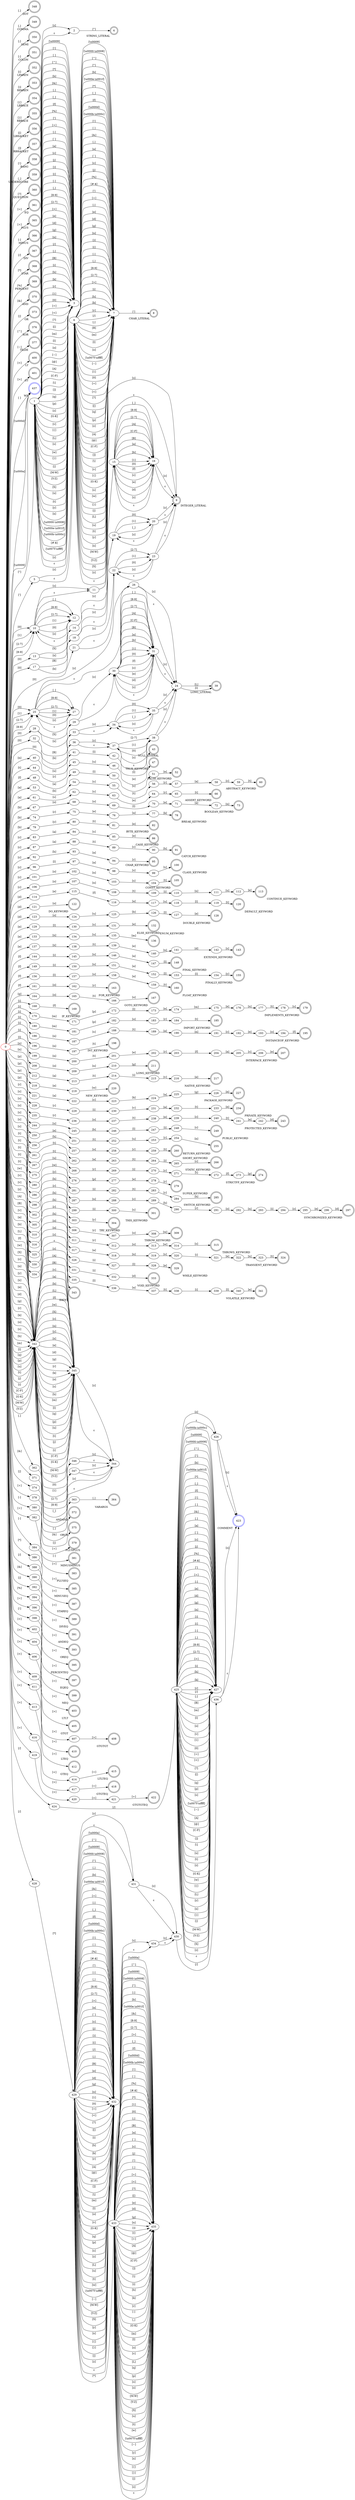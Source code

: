 digraph G{
rankdir = LR
0 [color=red]
4 [shape = doublecircle xlabel="STRING_LITERAL"]
8 [shape = doublecircle xlabel="CHAR_LITERAL"]
9 [shape = doublecircle xlabel="INTEGER_LITERAL"]
39 [shape = doublecircle xlabel="LONG_LITERAL"]
43 [shape = doublecircle xlabel="NULL_LITERAL"]
47 [shape = doublecircle xlabel="TRUE_KEYWORD"]
52 [shape = doublecircle xlabel="FALSE_KEYWORD"]
60 [shape = doublecircle xlabel="ABSTRACT_KEYWORD"]
66 [shape = doublecircle xlabel="ASSERT_KEYWORD"]
73 [shape = doublecircle xlabel="BOOLEAN_KEYWORD"]
78 [shape = doublecircle xlabel="BREAK_KEYWORD"]
82 [shape = doublecircle xlabel="BYTE_KEYWORD"]
86 [shape = doublecircle xlabel="CASE_KEYWORD"]
91 [shape = doublecircle xlabel="CATCH_KEYWORD"]
95 [shape = doublecircle xlabel="CHAR_KEYWORD"]
100 [shape = doublecircle xlabel="CLASS_KEYWORD"]
105 [shape = doublecircle xlabel="CONST_KEYWORD"]
113 [shape = doublecircle xlabel="CONTINUE_KEYWORD"]
120 [shape = doublecircle xlabel="DEFAULT_KEYWORD"]
122 [shape = doublecircle xlabel="DO_KEYWORD"]
128 [shape = doublecircle xlabel="DOUBLE_KEYWORD"]
132 [shape = doublecircle xlabel="ELSE_KEYWORD"]
136 [shape = doublecircle xlabel="ENUM_KEYWORD"]
143 [shape = doublecircle xlabel="EXTENDS_KEYWORD"]
148 [shape = doublecircle xlabel="FINAL_KEYWORD"]
155 [shape = doublecircle xlabel="FINALLY_KEYWORD"]
160 [shape = doublecircle xlabel="FLOAT_KEYWORD"]
163 [shape = doublecircle xlabel="FOR_KEYWORD"]
167 [shape = doublecircle xlabel="GOTO_KEYWORD"]
169 [shape = doublecircle xlabel="IF_KEYWORD"]
179 [shape = doublecircle xlabel="IMPLEMENTS_KEYWORD"]
185 [shape = doublecircle xlabel="IMPORT_KEYWORD"]
195 [shape = doublecircle xlabel="INSTANCEOF_KEYWORD"]
198 [shape = doublecircle xlabel="INT_KEYWORD"]
207 [shape = doublecircle xlabel="INTERFACE_KEYWORD"]
211 [shape = doublecircle xlabel="LONG_KEYWORD"]
217 [shape = doublecircle xlabel="NATIVE_KEYWORD"]
220 [shape = doublecircle xlabel="NEW_KEYWORD"]
227 [shape = doublecircle xlabel="PACKAGE_KEYWORD"]
234 [shape = doublecircle xlabel="PRIVATE_KEYWORD"]
243 [shape = doublecircle xlabel="PROTECTED_KEYWORD"]
249 [shape = doublecircle xlabel="PUBLIC_KEYWORD"]
255 [shape = doublecircle xlabel="RETURN_KEYWORD"]
260 [shape = doublecircle xlabel="SHORT_KEYWORD"]
266 [shape = doublecircle xlabel="STATIC_KEYWORD"]
274 [shape = doublecircle xlabel="STRICTFP_KEYWORD"]
279 [shape = doublecircle xlabel="SUPER_KEYWORD"]
285 [shape = doublecircle xlabel="SWITCH_KEYWORD"]
297 [shape = doublecircle xlabel="SYNCHRONIZED_KEYWORD"]
301 [shape = doublecircle xlabel="THIS_KEYWORD"]
304 [shape = doublecircle xlabel="TRY_KEYWORD"]
309 [shape = doublecircle xlabel="THROW_KEYWORD"]
315 [shape = doublecircle xlabel="THROWS_KEYWORD"]
324 [shape = doublecircle xlabel="TRANSIENT_KEYWORD"]
329 [shape = doublecircle xlabel="WHILE_KEYWORD"]
333 [shape = doublecircle xlabel="VOID_KEYWORD"]
341 [shape = doublecircle xlabel="VOLATILE_KEYWORD"]
343 [shape = doublecircle xlabel="IDENT"]
348 [shape = doublecircle xlabel="DOT"]
349 [shape = doublecircle xlabel="COMMA"]
350 [shape = doublecircle xlabel="SEMI"]
351 [shape = doublecircle xlabel="COLON"]
352 [shape = doublecircle xlabel="LPAREN"]
353 [shape = doublecircle xlabel="RPAREN"]
354 [shape = doublecircle xlabel="LBRACE"]
355 [shape = doublecircle xlabel="RBRACE"]
356 [shape = doublecircle xlabel="LBRACKET"]
357 [shape = doublecircle xlabel="RBRACKET"]
358 [shape = doublecircle xlabel="BANG"]
359 [shape = doublecircle xlabel="UNDERSCORE"]
360 [shape = doublecircle xlabel="QUESTION"]
361 [shape = doublecircle xlabel="EQ"]
364 [shape = doublecircle xlabel="VARARGS"]
365 [shape = doublecircle xlabel="PLUS"]
366 [shape = doublecircle xlabel="MINUS"]
367 [shape = doublecircle xlabel="DIV"]
368 [shape = doublecircle xlabel="STAR"]
369 [shape = doublecircle xlabel="PERCENT"]
370 [shape = doublecircle xlabel="AND"]
372 [shape = doublecircle xlabel="ANDAND"]
373 [shape = doublecircle xlabel="OR"]
375 [shape = doublecircle xlabel="OROR"]
376 [shape = doublecircle xlabel="XOR"]
377 [shape = doublecircle xlabel="TILDE"]
379 [shape = doublecircle xlabel="PLUSPLUS"]
381 [shape = doublecircle xlabel="MINUSMINUS"]
383 [shape = doublecircle xlabel="PLUSEQ"]
385 [shape = doublecircle xlabel="MINUSEQ"]
387 [shape = doublecircle xlabel="STAREQ"]
389 [shape = doublecircle xlabel="DIVEQ"]
391 [shape = doublecircle xlabel="ANDEQ"]
393 [shape = doublecircle xlabel="OREQ"]
395 [shape = doublecircle xlabel="PERCENTEQ"]
397 [shape = doublecircle xlabel="EQEQ"]
399 [shape = doublecircle xlabel="NEQ"]
400 [shape = doublecircle xlabel="LT"]
401 [shape = doublecircle xlabel="GT"]
403 [shape = doublecircle xlabel="LTLT"]
405 [shape = doublecircle xlabel="GTGT"]
408 [shape = doublecircle xlabel="GTGTGT"]
410 [shape = doublecircle xlabel="LTEQ"]
412 [shape = doublecircle xlabel="GTEQ"]
415 [shape = doublecircle xlabel="LTLTEQ"]
418 [shape = doublecircle xlabel="GTGTEQ"]
422 [shape = doublecircle xlabel="GTGTGTEQ"]
423 [shape = doublecircle xlabel="COMMENT"]
423 [color=blue xlabel="COMMENT"]
437 [shape = doublecircle xlabel="WS"]
437 [color=blue xlabel="WS"]
0 -> 1 [label="[\"]"]
0 -> 5 [label="[']"]
0 -> 10 [label="[0]"]
0 -> 10 [label="[1]"]
0 -> 10 [label="[2-7]"]
0 -> 10 [label="[8-9]"]
0 -> 13 [label="[0]"]
0 -> 17 [label="[0]"]
0 -> 21 [label="[0]"]
0 -> 25 [label="[0]"]
0 -> 25 [label="[1]"]
0 -> 25 [label="[2-7]"]
0 -> 25 [label="[8-9]"]
0 -> 28 [label="[0]"]
0 -> 32 [label="[0]"]
0 -> 36 [label="[0]"]
0 -> 40 [label="[n]"]
0 -> 44 [label="[t]"]
0 -> 48 [label="[f]"]
0 -> 53 [label="[a]"]
0 -> 61 [label="[a]"]
0 -> 67 [label="[b]"]
0 -> 74 [label="[b]"]
0 -> 79 [label="[b]"]
0 -> 83 [label="[c]"]
0 -> 87 [label="[c]"]
0 -> 92 [label="[c]"]
0 -> 96 [label="[c]"]
0 -> 101 [label="[c]"]
0 -> 106 [label="[c]"]
0 -> 114 [label="[d]"]
0 -> 121 [label="[d]"]
0 -> 123 [label="[d]"]
0 -> 129 [label="[e]"]
0 -> 133 [label="[e]"]
0 -> 137 [label="[e]"]
0 -> 144 [label="[f]"]
0 -> 149 [label="[f]"]
0 -> 156 [label="[f]"]
0 -> 161 [label="[f]"]
0 -> 164 [label="[g]"]
0 -> 168 [label="[i]"]
0 -> 170 [label="[i]"]
0 -> 180 [label="[i]"]
0 -> 186 [label="[i]"]
0 -> 196 [label="[i]"]
0 -> 199 [label="[i]"]
0 -> 208 [label="[l]"]
0 -> 212 [label="[n]"]
0 -> 218 [label="[n]"]
0 -> 221 [label="[p]"]
0 -> 228 [label="[p]"]
0 -> 235 [label="[p]"]
0 -> 244 [label="[p]"]
0 -> 250 [label="[r]"]
0 -> 256 [label="[s]"]
0 -> 261 [label="[s]"]
0 -> 267 [label="[s]"]
0 -> 275 [label="[s]"]
0 -> 280 [label="[s]"]
0 -> 286 [label="[s]"]
0 -> 298 [label="[t]"]
0 -> 302 [label="[t]"]
0 -> 305 [label="[t]"]
0 -> 310 [label="[t]"]
0 -> 316 [label="[t]"]
0 -> 325 [label="[w]"]
0 -> 330 [label="[v]"]
0 -> 334 [label="[v]"]
0 -> 342 [label="[z]"]
0 -> 342 [label="[A]"]
0 -> 342 [label="[B]"]
0 -> 342 [label="[v]"]
0 -> 342 [label="[a]"]
0 -> 342 [label="[b]"]
0 -> 342 [label="[L]"]
0 -> 342 [label="[f]"]
0 -> 342 [label="[w]"]
0 -> 342 [label="[X]"]
0 -> 342 [label="[c]"]
0 -> 342 [label="[n]"]
0 -> 342 [label="[y]"]
0 -> 342 [label="[x]"]
0 -> 342 [label="[e]"]
0 -> 342 [label="[d]"]
0 -> 342 [label="[g]"]
0 -> 342 [label="[r]"]
0 -> 342 [label="[k]"]
0 -> 342 [label="[o]"]
0 -> 342 [label="[s]"]
0 -> 342 [label="[h]"]
0 -> 342 [label="[m]"]
0 -> 342 [label="[l]"]
0 -> 342 [label="[q]"]
0 -> 342 [label="[p]"]
0 -> 342 [label="[u]"]
0 -> 342 [label="[t]"]
0 -> 342 [label="[j]"]
0 -> 342 [label="[i]"]
0 -> 342 [label="[C-F]"]
0 -> 342 [label="[G-K]"]
0 -> 342 [label="[M-W]"]
0 -> 342 [label="[Y-Z]"]
0 -> 348 [label="[.]"]
0 -> 349 [label="[,]"]
0 -> 350 [label="[;]"]
0 -> 351 [label="[:]"]
0 -> 352 [label="[(]"]
0 -> 353 [label="[)]"]
0 -> 354 [label="[{]"]
0 -> 355 [label="[}]"]
0 -> 356 [label="[[]"]
0 -> 357 [label="[]]"]
0 -> 358 [label="[!]"]
0 -> 359 [label="[_]"]
0 -> 360 [label="[?]"]
0 -> 361 [label="[=]"]
0 -> 362 [label="[.]"]
0 -> 365 [label="[+]"]
0 -> 366 [label="[-]"]
0 -> 367 [label="[/]"]
0 -> 368 [label="[*]"]
0 -> 369 [label="[%]"]
0 -> 370 [label="[&]"]
0 -> 371 [label="[&]"]
0 -> 373 [label="[|]"]
0 -> 374 [label="[|]"]
0 -> 376 [label="[^]"]
0 -> 377 [label="[~]"]
0 -> 378 [label="[+]"]
0 -> 380 [label="[-]"]
0 -> 382 [label="[+]"]
0 -> 384 [label="[-]"]
0 -> 386 [label="[*]"]
0 -> 388 [label="[/]"]
0 -> 390 [label="[&]"]
0 -> 392 [label="[|]"]
0 -> 394 [label="[%]"]
0 -> 396 [label="[=]"]
0 -> 398 [label="[!]"]
0 -> 400 [label="[<]"]
0 -> 401 [label="[>]"]
0 -> 402 [label="[<]"]
0 -> 404 [label="[>]"]
0 -> 406 [label="[>]"]
0 -> 409 [label="[<]"]
0 -> 411 [label="[>]"]
0 -> 413 [label="[<]"]
0 -> 416 [label="[>]"]
0 -> 419 [label="[>]"]
0 -> 424 [label="[/]"]
0 -> 428 [label="[/]"]
0 -> 437 [label="[ ]"]
0 -> 437 [label="[\\u000d]"]
0 -> 437 [label="[\\u000a]"]
0 -> 437 [label="[\\u0009]"]
1 -> 2 [label="[z]"]
1 -> 3 [label="[\\u0009]"]
1 -> 3 [label="[!]"]
1 -> 3 [label="[ ]"]
1 -> 3 [label="[^]"]
1 -> 3 [label="[*]"]
1 -> 3 [label="[b]"]
1 -> 3 [label="[&]"]
1 -> 3 [label="[.]"]
1 -> 3 [label="[_]"]
1 -> 3 [label="[f]"]
1 -> 3 [label="[%]"]
1 -> 3 [label="[']"]
1 -> 3 [label="[+]"]
1 -> 3 [label="[:]"]
1 -> 3 [label="[`]"]
1 -> 3 [label="[a]"]
1 -> 3 [label="[c]"]
1 -> 3 [label="[j]"]
1 -> 3 [label="[)]"]
1 -> 3 [label="[(]"]
1 -> 3 [label="[-]"]
1 -> 3 [label="[,]"]
1 -> 3 [label="[8-9]"]
1 -> 3 [label="[2-7]"]
1 -> 3 [label="[>]"]
1 -> 3 [label="[e]"]
1 -> 3 [label="[d]"]
1 -> 3 [label="[g]"]
1 -> 3 [label="[n]"]
1 -> 3 [label="[/]"]
1 -> 3 [label="[;]"]
1 -> 3 [label="[B]"]
1 -> 3 [label="[i]"]
1 -> 3 [label="[h]"]
1 -> 3 [label="[k]"]
1 -> 3 [label="[r]"]
1 -> 3 [label="[1]"]
1 -> 3 [label="[0]"]
1 -> 3 [label="[=]"]
1 -> 3 [label="[<]"]
1 -> 3 [label="[?]"]
1 -> 3 [label="[[]"]
1 -> 3 [label="[m]"]
1 -> 3 [label="[l]"]
1 -> 3 [label="[o]"]
1 -> 3 [label="[~]"]
1 -> 3 [label="[@]"]
1 -> 3 [label="[A]"]
1 -> 3 [label="[C-F]"]
1 -> 3 [label="[\\]"]
1 -> 3 [label="[]]"]
1 -> 3 [label="[q]"]
1 -> 3 [label="[p]"]
1 -> 3 [label="[z]"]
1 -> 3 [label="[G-K]"]
1 -> 3 [label="[v]"]
1 -> 3 [label="[{]"]
1 -> 3 [label="[L]"]
1 -> 3 [label="[s]"]
1 -> 3 [label="[w]"]
1 -> 3 [label="[}]"]
1 -> 3 [label="[|]"]
1 -> 3 [label="[M-W]"]
1 -> 3 [label="[Y-Z]"]
1 -> 3 [label="[X]"]
1 -> 3 [label="[u]"]
1 -> 3 [label="[t]"]
1 -> 3 [label="[y]"]
1 -> 3 [label="[x]"]
1 -> 3 [label="[\\u0000-\\u0008]"]
1 -> 3 [label="[\\u000e-\\u001f]"]
1 -> 3 [label="[\\u000b-\\u000c]"]
1 -> 3 [label="[#-$]"]
1 -> 3 [label="[\\u007f-\\uffff]"]
1 -> 2 [label="ε"]
2 -> 4 [label="[\"]"]
3 -> 1 [label="[z]"]
3 -> 1 [label="ε"]
5 -> 6 [label="[z]"]
5 -> 6 [label="ε"]
6 -> 7 [label="[\\u0009]"]
6 -> 7 [label="[\\u0000-\\u0008]"]
6 -> 7 [label="[^]"]
6 -> 7 [label="[\"]"]
6 -> 7 [label="[b]"]
6 -> 7 [label="[\\u000e-\\u001f]"]
6 -> 7 [label="[*]"]
6 -> 7 [label="[_]"]
6 -> 7 [label="[f]"]
6 -> 7 [label="[\\u000d]"]
6 -> 7 [label="[\\u000b-\\u000c]"]
6 -> 7 [label="[!]"]
6 -> 7 [label="[ ]"]
6 -> 7 [label="[&]"]
6 -> 7 [label="[.]"]
6 -> 7 [label="[a]"]
6 -> 7 [label="[`]"]
6 -> 7 [label="[c]"]
6 -> 7 [label="[j]"]
6 -> 7 [label="[%]"]
6 -> 7 [label="[#-$]"]
6 -> 7 [label="[']"]
6 -> 7 [label="[+]"]
6 -> 7 [label="[:]"]
6 -> 7 [label="[e]"]
6 -> 7 [label="[d]"]
6 -> 7 [label="[g]"]
6 -> 7 [label="[n]"]
6 -> 7 [label="[)]"]
6 -> 7 [label="[(]"]
6 -> 7 [label="[-]"]
6 -> 7 [label="[,]"]
6 -> 7 [label="[8-9]"]
6 -> 7 [label="[2-7]"]
6 -> 7 [label="[>]"]
6 -> 7 [label="[i]"]
6 -> 7 [label="[h]"]
6 -> 7 [label="[k]"]
6 -> 7 [label="[r]"]
6 -> 7 [label="[/]"]
6 -> 7 [label="[;]"]
6 -> 7 [label="[B]"]
6 -> 7 [label="[m]"]
6 -> 7 [label="[l]"]
6 -> 7 [label="[o]"]
6 -> 7 [label="[\\u007f-\\uffff]"]
6 -> 7 [label="[~]"]
6 -> 7 [label="[1]"]
6 -> 7 [label="[0]"]
6 -> 7 [label="[=]"]
6 -> 7 [label="[<]"]
6 -> 7 [label="[?]"]
6 -> 7 [label="[[]"]
6 -> 7 [label="[q]"]
6 -> 7 [label="[p]"]
6 -> 7 [label="[z]"]
6 -> 7 [label="[A]"]
6 -> 7 [label="[@]"]
6 -> 7 [label="[C-F]"]
6 -> 7 [label="[]]"]
6 -> 7 [label="[\\]"]
6 -> 7 [label="[v]"]
6 -> 7 [label="[{]"]
6 -> 7 [label="[G-K]"]
6 -> 7 [label="[s]"]
6 -> 7 [label="[w]"]
6 -> 7 [label="[}]"]
6 -> 7 [label="[|]"]
6 -> 7 [label="[L]"]
6 -> 7 [label="[u]"]
6 -> 7 [label="[t]"]
6 -> 7 [label="[y]"]
6 -> 7 [label="[x]"]
6 -> 7 [label="[M-W]"]
6 -> 7 [label="[Y-Z]"]
6 -> 7 [label="[X]"]
7 -> 6 [label="[z]"]
7 -> 8 [label="[']"]
7 -> 6 [label="ε"]
10 -> 11 [label="[z]"]
10 -> 12 [label="[_]"]
10 -> 12 [label="[8-9]"]
10 -> 12 [label="[2-7]"]
10 -> 12 [label="[1]"]
10 -> 12 [label="[0]"]
10 -> 11 [label="ε"]
11 -> 9 [label="[z]"]
11 -> 9 [label="ε"]
12 -> 10 [label="[z]"]
12 -> 10 [label="ε"]
13 -> 14 [label="[X]"]
13 -> 14 [label="[x]"]
14 -> 15 [label="[z]"]
14 -> 15 [label="ε"]
15 -> 16 [label="[_]"]
15 -> 16 [label="[8-9]"]
15 -> 16 [label="[2-7]"]
15 -> 16 [label="[A]"]
15 -> 16 [label="[C-F]"]
15 -> 16 [label="[B]"]
15 -> 16 [label="[a]"]
15 -> 16 [label="[b]"]
15 -> 16 [label="[1]"]
15 -> 16 [label="[0]"]
15 -> 16 [label="[f]"]
15 -> 16 [label="[c]"]
15 -> 16 [label="[e]"]
15 -> 16 [label="[d]"]
16 -> 15 [label="[z]"]
16 -> 9 [label="[z]"]
16 -> 9 [label="ε"]
16 -> 15 [label="ε"]
17 -> 18 [label="[B]"]
17 -> 18 [label="[b]"]
18 -> 19 [label="[z]"]
18 -> 19 [label="ε"]
19 -> 20 [label="[0]"]
19 -> 20 [label="[1]"]
19 -> 20 [label="[_]"]
20 -> 19 [label="[z]"]
20 -> 9 [label="[z]"]
20 -> 19 [label="ε"]
20 -> 9 [label="ε"]
21 -> 22 [label="[z]"]
21 -> 22 [label="ε"]
22 -> 23 [label="[2-7]"]
22 -> 23 [label="[1]"]
22 -> 23 [label="[0]"]
23 -> 22 [label="[z]"]
23 -> 9 [label="[z]"]
23 -> 22 [label="ε"]
23 -> 9 [label="ε"]
24 -> 39 [label="[L]"]
24 -> 39 [label="[l]"]
25 -> 26 [label="[z]"]
25 -> 27 [label="[_]"]
25 -> 27 [label="[8-9]"]
25 -> 27 [label="[2-7]"]
25 -> 27 [label="[1]"]
25 -> 27 [label="[0]"]
25 -> 26 [label="ε"]
26 -> 24 [label="[z]"]
26 -> 24 [label="ε"]
27 -> 25 [label="[z]"]
27 -> 25 [label="ε"]
28 -> 29 [label="[X]"]
28 -> 29 [label="[x]"]
29 -> 30 [label="[z]"]
29 -> 30 [label="ε"]
30 -> 31 [label="[_]"]
30 -> 31 [label="[8-9]"]
30 -> 31 [label="[2-7]"]
30 -> 31 [label="[A]"]
30 -> 31 [label="[C-F]"]
30 -> 31 [label="[B]"]
30 -> 31 [label="[a]"]
30 -> 31 [label="[b]"]
30 -> 31 [label="[1]"]
30 -> 31 [label="[0]"]
30 -> 31 [label="[f]"]
30 -> 31 [label="[c]"]
30 -> 31 [label="[e]"]
30 -> 31 [label="[d]"]
31 -> 30 [label="[z]"]
31 -> 24 [label="[z]"]
31 -> 24 [label="ε"]
31 -> 30 [label="ε"]
32 -> 33 [label="[B]"]
32 -> 33 [label="[b]"]
33 -> 34 [label="[z]"]
33 -> 34 [label="ε"]
34 -> 35 [label="[0]"]
34 -> 35 [label="[1]"]
34 -> 35 [label="[_]"]
35 -> 34 [label="[z]"]
35 -> 24 [label="[z]"]
35 -> 34 [label="ε"]
35 -> 24 [label="ε"]
36 -> 37 [label="[z]"]
36 -> 37 [label="ε"]
37 -> 38 [label="[2-7]"]
37 -> 38 [label="[1]"]
37 -> 38 [label="[0]"]
38 -> 37 [label="[z]"]
38 -> 24 [label="[z]"]
38 -> 37 [label="ε"]
38 -> 24 [label="ε"]
40 -> 41 [label="[u]"]
41 -> 42 [label="[l]"]
42 -> 43 [label="[l]"]
44 -> 45 [label="[r]"]
45 -> 46 [label="[u]"]
46 -> 47 [label="[e]"]
48 -> 49 [label="[a]"]
49 -> 50 [label="[l]"]
50 -> 51 [label="[s]"]
51 -> 52 [label="[e]"]
53 -> 54 [label="[b]"]
54 -> 55 [label="[s]"]
55 -> 56 [label="[t]"]
56 -> 57 [label="[r]"]
57 -> 58 [label="[a]"]
58 -> 59 [label="[c]"]
59 -> 60 [label="[t]"]
61 -> 62 [label="[s]"]
62 -> 63 [label="[s]"]
63 -> 64 [label="[e]"]
64 -> 65 [label="[r]"]
65 -> 66 [label="[t]"]
67 -> 68 [label="[o]"]
68 -> 69 [label="[o]"]
69 -> 70 [label="[l]"]
70 -> 71 [label="[e]"]
71 -> 72 [label="[a]"]
72 -> 73 [label="[n]"]
74 -> 75 [label="[r]"]
75 -> 76 [label="[e]"]
76 -> 77 [label="[a]"]
77 -> 78 [label="[k]"]
79 -> 80 [label="[y]"]
80 -> 81 [label="[t]"]
81 -> 82 [label="[e]"]
83 -> 84 [label="[a]"]
84 -> 85 [label="[s]"]
85 -> 86 [label="[e]"]
87 -> 88 [label="[a]"]
88 -> 89 [label="[t]"]
89 -> 90 [label="[c]"]
90 -> 91 [label="[h]"]
92 -> 93 [label="[h]"]
93 -> 94 [label="[a]"]
94 -> 95 [label="[r]"]
96 -> 97 [label="[l]"]
97 -> 98 [label="[a]"]
98 -> 99 [label="[s]"]
99 -> 100 [label="[s]"]
101 -> 102 [label="[o]"]
102 -> 103 [label="[n]"]
103 -> 104 [label="[s]"]
104 -> 105 [label="[t]"]
106 -> 107 [label="[o]"]
107 -> 108 [label="[n]"]
108 -> 109 [label="[t]"]
109 -> 110 [label="[i]"]
110 -> 111 [label="[n]"]
111 -> 112 [label="[u]"]
112 -> 113 [label="[e]"]
114 -> 115 [label="[e]"]
115 -> 116 [label="[f]"]
116 -> 117 [label="[a]"]
117 -> 118 [label="[u]"]
118 -> 119 [label="[l]"]
119 -> 120 [label="[t]"]
121 -> 122 [label="[o]"]
123 -> 124 [label="[o]"]
124 -> 125 [label="[u]"]
125 -> 126 [label="[b]"]
126 -> 127 [label="[l]"]
127 -> 128 [label="[e]"]
129 -> 130 [label="[l]"]
130 -> 131 [label="[s]"]
131 -> 132 [label="[e]"]
133 -> 134 [label="[n]"]
134 -> 135 [label="[u]"]
135 -> 136 [label="[m]"]
137 -> 138 [label="[x]"]
138 -> 139 [label="[t]"]
139 -> 140 [label="[e]"]
140 -> 141 [label="[n]"]
141 -> 142 [label="[d]"]
142 -> 143 [label="[s]"]
144 -> 145 [label="[i]"]
145 -> 146 [label="[n]"]
146 -> 147 [label="[a]"]
147 -> 148 [label="[l]"]
149 -> 150 [label="[i]"]
150 -> 151 [label="[n]"]
151 -> 152 [label="[a]"]
152 -> 153 [label="[l]"]
153 -> 154 [label="[l]"]
154 -> 155 [label="[y]"]
156 -> 157 [label="[l]"]
157 -> 158 [label="[o]"]
158 -> 159 [label="[a]"]
159 -> 160 [label="[t]"]
161 -> 162 [label="[o]"]
162 -> 163 [label="[r]"]
164 -> 165 [label="[o]"]
165 -> 166 [label="[t]"]
166 -> 167 [label="[o]"]
168 -> 169 [label="[f]"]
170 -> 171 [label="[m]"]
171 -> 172 [label="[p]"]
172 -> 173 [label="[l]"]
173 -> 174 [label="[e]"]
174 -> 175 [label="[m]"]
175 -> 176 [label="[e]"]
176 -> 177 [label="[n]"]
177 -> 178 [label="[t]"]
178 -> 179 [label="[s]"]
180 -> 181 [label="[m]"]
181 -> 182 [label="[p]"]
182 -> 183 [label="[o]"]
183 -> 184 [label="[r]"]
184 -> 185 [label="[t]"]
186 -> 187 [label="[n]"]
187 -> 188 [label="[s]"]
188 -> 189 [label="[t]"]
189 -> 190 [label="[a]"]
190 -> 191 [label="[n]"]
191 -> 192 [label="[c]"]
192 -> 193 [label="[e]"]
193 -> 194 [label="[o]"]
194 -> 195 [label="[f]"]
196 -> 197 [label="[n]"]
197 -> 198 [label="[t]"]
199 -> 200 [label="[n]"]
200 -> 201 [label="[t]"]
201 -> 202 [label="[e]"]
202 -> 203 [label="[r]"]
203 -> 204 [label="[f]"]
204 -> 205 [label="[a]"]
205 -> 206 [label="[c]"]
206 -> 207 [label="[e]"]
208 -> 209 [label="[o]"]
209 -> 210 [label="[n]"]
210 -> 211 [label="[g]"]
212 -> 213 [label="[a]"]
213 -> 214 [label="[t]"]
214 -> 215 [label="[i]"]
215 -> 216 [label="[v]"]
216 -> 217 [label="[e]"]
218 -> 219 [label="[e]"]
219 -> 220 [label="[w]"]
221 -> 222 [label="[a]"]
222 -> 223 [label="[c]"]
223 -> 224 [label="[k]"]
224 -> 225 [label="[a]"]
225 -> 226 [label="[g]"]
226 -> 227 [label="[e]"]
228 -> 229 [label="[r]"]
229 -> 230 [label="[i]"]
230 -> 231 [label="[v]"]
231 -> 232 [label="[a]"]
232 -> 233 [label="[t]"]
233 -> 234 [label="[e]"]
235 -> 236 [label="[r]"]
236 -> 237 [label="[o]"]
237 -> 238 [label="[t]"]
238 -> 239 [label="[e]"]
239 -> 240 [label="[c]"]
240 -> 241 [label="[t]"]
241 -> 242 [label="[e]"]
242 -> 243 [label="[d]"]
244 -> 245 [label="[u]"]
245 -> 246 [label="[b]"]
246 -> 247 [label="[l]"]
247 -> 248 [label="[i]"]
248 -> 249 [label="[c]"]
250 -> 251 [label="[e]"]
251 -> 252 [label="[t]"]
252 -> 253 [label="[u]"]
253 -> 254 [label="[r]"]
254 -> 255 [label="[n]"]
256 -> 257 [label="[h]"]
257 -> 258 [label="[o]"]
258 -> 259 [label="[r]"]
259 -> 260 [label="[t]"]
261 -> 262 [label="[t]"]
262 -> 263 [label="[a]"]
263 -> 264 [label="[t]"]
264 -> 265 [label="[i]"]
265 -> 266 [label="[c]"]
267 -> 268 [label="[t]"]
268 -> 269 [label="[r]"]
269 -> 270 [label="[i]"]
270 -> 271 [label="[c]"]
271 -> 272 [label="[t]"]
272 -> 273 [label="[f]"]
273 -> 274 [label="[p]"]
275 -> 276 [label="[u]"]
276 -> 277 [label="[p]"]
277 -> 278 [label="[e]"]
278 -> 279 [label="[r]"]
280 -> 281 [label="[w]"]
281 -> 282 [label="[i]"]
282 -> 283 [label="[t]"]
283 -> 284 [label="[c]"]
284 -> 285 [label="[h]"]
286 -> 287 [label="[y]"]
287 -> 288 [label="[n]"]
288 -> 289 [label="[c]"]
289 -> 290 [label="[h]"]
290 -> 291 [label="[r]"]
291 -> 292 [label="[o]"]
292 -> 293 [label="[n]"]
293 -> 294 [label="[i]"]
294 -> 295 [label="[z]"]
295 -> 296 [label="[e]"]
296 -> 297 [label="[d]"]
298 -> 299 [label="[h]"]
299 -> 300 [label="[i]"]
300 -> 301 [label="[s]"]
302 -> 303 [label="[r]"]
303 -> 304 [label="[y]"]
305 -> 306 [label="[h]"]
306 -> 307 [label="[r]"]
307 -> 308 [label="[o]"]
308 -> 309 [label="[w]"]
310 -> 311 [label="[h]"]
311 -> 312 [label="[r]"]
312 -> 313 [label="[o]"]
313 -> 314 [label="[w]"]
314 -> 315 [label="[s]"]
316 -> 317 [label="[r]"]
317 -> 318 [label="[a]"]
318 -> 319 [label="[n]"]
319 -> 320 [label="[s]"]
320 -> 321 [label="[i]"]
321 -> 322 [label="[e]"]
322 -> 323 [label="[n]"]
323 -> 324 [label="[t]"]
325 -> 326 [label="[h]"]
326 -> 327 [label="[i]"]
327 -> 328 [label="[l]"]
328 -> 329 [label="[e]"]
330 -> 331 [label="[o]"]
331 -> 332 [label="[i]"]
332 -> 333 [label="[d]"]
334 -> 335 [label="[o]"]
335 -> 336 [label="[l]"]
336 -> 337 [label="[a]"]
337 -> 338 [label="[t]"]
338 -> 339 [label="[i]"]
339 -> 340 [label="[l]"]
340 -> 341 [label="[e]"]
342 -> 343 [label="[z]"]
342 -> 345 [label="[z]"]
342 -> 345 [label="[A]"]
342 -> 345 [label="[B]"]
342 -> 345 [label="[v]"]
342 -> 345 [label="[a]"]
342 -> 345 [label="[b]"]
342 -> 345 [label="[L]"]
342 -> 345 [label="[f]"]
342 -> 345 [label="[w]"]
342 -> 345 [label="[X]"]
342 -> 345 [label="[c]"]
342 -> 345 [label="[n]"]
342 -> 345 [label="[y]"]
342 -> 345 [label="[x]"]
342 -> 345 [label="[e]"]
342 -> 345 [label="[d]"]
342 -> 345 [label="[g]"]
342 -> 345 [label="[r]"]
342 -> 345 [label="[k]"]
342 -> 345 [label="[o]"]
342 -> 345 [label="[s]"]
342 -> 345 [label="[h]"]
342 -> 345 [label="[m]"]
342 -> 345 [label="[l]"]
342 -> 345 [label="[q]"]
342 -> 345 [label="[p]"]
342 -> 345 [label="[u]"]
342 -> 345 [label="[t]"]
342 -> 345 [label="[j]"]
342 -> 345 [label="[i]"]
342 -> 345 [label="[C-F]"]
342 -> 345 [label="[G-K]"]
342 -> 345 [label="[M-W]"]
342 -> 345 [label="[Y-Z]"]
342 -> 346 [label="[0]"]
342 -> 346 [label="[1]"]
342 -> 346 [label="[2-7]"]
342 -> 346 [label="[8-9]"]
342 -> 347 [label="[_]"]
342 -> 343 [label="ε"]
344 -> 342 [label="[z]"]
344 -> 342 [label="ε"]
345 -> 344 [label="[z]"]
345 -> 344 [label="ε"]
346 -> 344 [label="[z]"]
346 -> 344 [label="ε"]
347 -> 344 [label="[z]"]
347 -> 344 [label="ε"]
362 -> 363 [label="[.]"]
363 -> 364 [label="[.]"]
371 -> 372 [label="[&]"]
374 -> 375 [label="[|]"]
378 -> 379 [label="[+]"]
380 -> 381 [label="[-]"]
382 -> 383 [label="[=]"]
384 -> 385 [label="[=]"]
386 -> 387 [label="[=]"]
388 -> 389 [label="[=]"]
390 -> 391 [label="[=]"]
392 -> 393 [label="[=]"]
394 -> 395 [label="[=]"]
396 -> 397 [label="[=]"]
398 -> 399 [label="[=]"]
402 -> 403 [label="[<]"]
404 -> 405 [label="[>]"]
406 -> 407 [label="[>]"]
407 -> 408 [label="[>]"]
409 -> 410 [label="[=]"]
411 -> 412 [label="[=]"]
413 -> 414 [label="[<]"]
414 -> 415 [label="[=]"]
416 -> 417 [label="[>]"]
417 -> 418 [label="[=]"]
419 -> 420 [label="[>]"]
420 -> 421 [label="[>]"]
421 -> 422 [label="[=]"]
424 -> 425 [label="[/]"]
425 -> 426 [label="[z]"]
425 -> 427 [label="[\\u000b-\\u000c]"]
425 -> 427 [label="[\\u0009]"]
425 -> 427 [label="[\\u0000-\\u0008]"]
425 -> 427 [label="[^]"]
425 -> 427 [label="[\"]"]
425 -> 427 [label="[b]"]
425 -> 427 [label="[\\u000e-\\u001f]"]
425 -> 427 [label="[*]"]
425 -> 427 [label="[_]"]
425 -> 427 [label="[f]"]
425 -> 427 [label="[!]"]
425 -> 427 [label="[ ]"]
425 -> 427 [label="[&]"]
425 -> 427 [label="[.]"]
425 -> 427 [label="[a]"]
425 -> 427 [label="[`]"]
425 -> 427 [label="[c]"]
425 -> 427 [label="[j]"]
425 -> 427 [label="[%]"]
425 -> 427 [label="[#-$]"]
425 -> 427 [label="[']"]
425 -> 427 [label="[+]"]
425 -> 427 [label="[:]"]
425 -> 427 [label="[e]"]
425 -> 427 [label="[d]"]
425 -> 427 [label="[g]"]
425 -> 427 [label="[n]"]
425 -> 427 [label="[)]"]
425 -> 427 [label="[(]"]
425 -> 427 [label="[-]"]
425 -> 427 [label="[,]"]
425 -> 427 [label="[8-9]"]
425 -> 427 [label="[2-7]"]
425 -> 427 [label="[>]"]
425 -> 427 [label="[i]"]
425 -> 427 [label="[h]"]
425 -> 427 [label="[k]"]
425 -> 427 [label="[r]"]
425 -> 427 [label="[/]"]
425 -> 427 [label="[;]"]
425 -> 427 [label="[B]"]
425 -> 427 [label="[m]"]
425 -> 427 [label="[l]"]
425 -> 427 [label="[o]"]
425 -> 427 [label="[v]"]
425 -> 427 [label="[1]"]
425 -> 427 [label="[0]"]
425 -> 427 [label="[=]"]
425 -> 427 [label="[<]"]
425 -> 427 [label="[?]"]
425 -> 427 [label="[[]"]
425 -> 427 [label="[q]"]
425 -> 427 [label="[p]"]
425 -> 427 [label="[s]"]
425 -> 427 [label="[\\u007f-\\uffff]"]
425 -> 427 [label="[~]"]
425 -> 427 [label="[A]"]
425 -> 427 [label="[@]"]
425 -> 427 [label="[C-F]"]
425 -> 427 [label="[]]"]
425 -> 427 [label="[\\]"]
425 -> 427 [label="[u]"]
425 -> 427 [label="[t]"]
425 -> 427 [label="[z]"]
425 -> 427 [label="[G-K]"]
425 -> 427 [label="[w]"]
425 -> 427 [label="[{]"]
425 -> 427 [label="[L]"]
425 -> 427 [label="[y]"]
425 -> 427 [label="[x]"]
425 -> 427 [label="[}]"]
425 -> 427 [label="[|]"]
425 -> 427 [label="[M-W]"]
425 -> 427 [label="[Y-Z]"]
425 -> 427 [label="[X]"]
425 -> 426 [label="ε"]
426 -> 423 [label="[z]"]
426 -> 423 [label="ε"]
427 -> 425 [label="[z]"]
427 -> 425 [label="ε"]
428 -> 429 [label="[*]"]
429 -> 431 [label="[z]"]
429 -> 432 [label="[\\u000a]"]
429 -> 432 [label="[^]"]
429 -> 432 [label="[\\u0009]"]
429 -> 432 [label="[\\u0000-\\u0008]"]
429 -> 432 [label="[\"]"]
429 -> 432 [label="[.]"]
429 -> 432 [label="[b]"]
429 -> 432 [label="[\\u000e-\\u001f]"]
429 -> 432 [label="[&]"]
429 -> 432 [label="[+]"]
429 -> 432 [label="[:]"]
429 -> 432 [label="[_]"]
429 -> 432 [label="[f]"]
429 -> 432 [label="[\\u000d]"]
429 -> 432 [label="[\\u000b-\\u000c]"]
429 -> 432 [label="[!]"]
429 -> 432 [label="[ ]"]
429 -> 432 [label="[%]"]
429 -> 432 [label="[#-$]"]
429 -> 432 [label="[']"]
429 -> 432 [label="[-]"]
429 -> 432 [label="[,]"]
429 -> 432 [label="[8-9]"]
429 -> 432 [label="[2-7]"]
429 -> 432 [label="[>]"]
429 -> 432 [label="[a]"]
429 -> 432 [label="[`]"]
429 -> 432 [label="[c]"]
429 -> 432 [label="[j]"]
429 -> 432 [label="[)]"]
429 -> 432 [label="[(]"]
429 -> 432 [label="[/]"]
429 -> 432 [label="[;]"]
429 -> 432 [label="[B]"]
429 -> 432 [label="[e]"]
429 -> 432 [label="[d]"]
429 -> 432 [label="[g]"]
429 -> 432 [label="[n]"]
429 -> 432 [label="[1]"]
429 -> 432 [label="[0]"]
429 -> 432 [label="[=]"]
429 -> 432 [label="[<]"]
429 -> 432 [label="[?]"]
429 -> 432 [label="[[]"]
429 -> 432 [label="[i]"]
429 -> 432 [label="[h]"]
429 -> 432 [label="[k]"]
429 -> 432 [label="[r]"]
429 -> 432 [label="[A]"]
429 -> 432 [label="[@]"]
429 -> 432 [label="[C-F]"]
429 -> 432 [label="[]]"]
429 -> 432 [label="[\\]"]
429 -> 432 [label="[m]"]
429 -> 432 [label="[l]"]
429 -> 432 [label="[o]"]
429 -> 432 [label="[v]"]
429 -> 432 [label="[G-K]"]
429 -> 432 [label="[q]"]
429 -> 432 [label="[p]"]
429 -> 432 [label="[s]"]
429 -> 432 [label="[z]"]
429 -> 432 [label="[L]"]
429 -> 432 [label="[u]"]
429 -> 432 [label="[t]"]
429 -> 432 [label="[w]"]
429 -> 432 [label="[\\u007f-\\uffff]"]
429 -> 432 [label="[~]"]
429 -> 432 [label="[M-W]"]
429 -> 432 [label="[Y-Z]"]
429 -> 432 [label="[X]"]
429 -> 432 [label="[y]"]
429 -> 432 [label="[x]"]
429 -> 432 [label="[{]"]
429 -> 432 [label="[}]"]
429 -> 432 [label="[|]"]
429 -> 433 [label="[*]"]
429 -> 431 [label="ε"]
430 -> 436 [label="[/]"]
431 -> 430 [label="[z]"]
431 -> 430 [label="ε"]
432 -> 429 [label="[z]"]
432 -> 429 [label="ε"]
433 -> 434 [label="[z]"]
433 -> 435 [label="[\\u000a]"]
433 -> 435 [label="[^]"]
433 -> 435 [label="[\\u0009]"]
433 -> 435 [label="[\\u0000-\\u0008]"]
433 -> 435 [label="[\"]"]
433 -> 435 [label="[:]"]
433 -> 435 [label="[b]"]
433 -> 435 [label="[\\u000e-\\u001f]"]
433 -> 435 [label="[&]"]
433 -> 435 [label="[8-9]"]
433 -> 435 [label="[2-7]"]
433 -> 435 [label="[>]"]
433 -> 435 [label="[_]"]
433 -> 435 [label="[f]"]
433 -> 435 [label="[\\u000d]"]
433 -> 435 [label="[\\u000b-\\u000c]"]
433 -> 435 [label="[!]"]
433 -> 435 [label="[ ]"]
433 -> 435 [label="[%]"]
433 -> 435 [label="[#-$]"]
433 -> 435 [label="[*]"]
433 -> 435 [label="[1]"]
433 -> 435 [label="[0]"]
433 -> 435 [label="[;]"]
433 -> 435 [label="[B]"]
433 -> 435 [label="[a]"]
433 -> 435 [label="[`]"]
433 -> 435 [label="[c]"]
433 -> 435 [label="[j]"]
433 -> 435 [label="[']"]
433 -> 435 [label="[.]"]
433 -> 435 [label="[=]"]
433 -> 435 [label="[<]"]
433 -> 435 [label="[?]"]
433 -> 435 [label="[[]"]
433 -> 435 [label="[e]"]
433 -> 435 [label="[d]"]
433 -> 435 [label="[g]"]
433 -> 435 [label="[n]"]
433 -> 435 [label="[)]"]
433 -> 435 [label="[(]"]
433 -> 435 [label="[+]"]
433 -> 435 [label="[A]"]
433 -> 435 [label="[@]"]
433 -> 435 [label="[C-F]"]
433 -> 435 [label="[]]"]
433 -> 435 [label="[\\]"]
433 -> 435 [label="[i]"]
433 -> 435 [label="[h]"]
433 -> 435 [label="[k]"]
433 -> 435 [label="[r]"]
433 -> 435 [label="[-]"]
433 -> 435 [label="[,]"]
433 -> 435 [label="[G-K]"]
433 -> 435 [label="[m]"]
433 -> 435 [label="[l]"]
433 -> 435 [label="[o]"]
433 -> 435 [label="[v]"]
433 -> 435 [label="[L]"]
433 -> 435 [label="[q]"]
433 -> 435 [label="[p]"]
433 -> 435 [label="[s]"]
433 -> 435 [label="[z]"]
433 -> 435 [label="[M-W]"]
433 -> 435 [label="[Y-Z]"]
433 -> 435 [label="[X]"]
433 -> 435 [label="[u]"]
433 -> 435 [label="[t]"]
433 -> 435 [label="[w]"]
433 -> 435 [label="[\\u007f-\\uffff]"]
433 -> 435 [label="[~]"]
433 -> 435 [label="[y]"]
433 -> 435 [label="[x]"]
433 -> 435 [label="[{]"]
433 -> 435 [label="[}]"]
433 -> 435 [label="[|]"]
433 -> 434 [label="ε"]
434 -> 430 [label="[z]"]
434 -> 430 [label="ε"]
435 -> 433 [label="[z]"]
435 -> 433 [label="ε"]
436 -> 423 [label="[z]"]
436 -> 423 [label="ε"]
}
